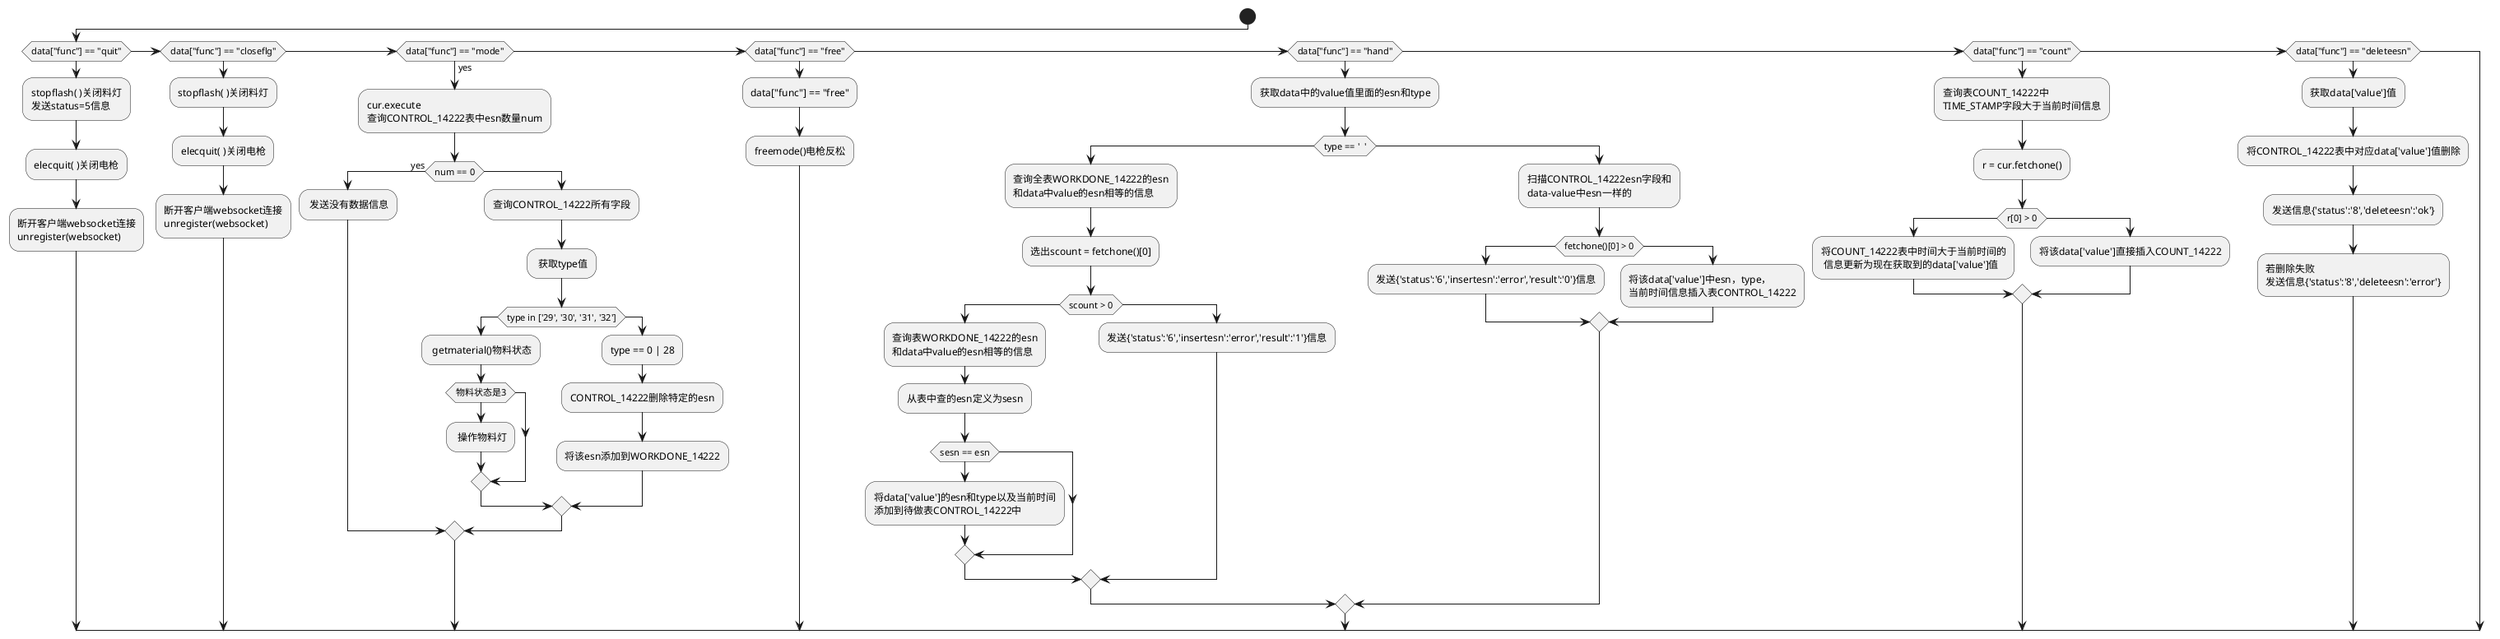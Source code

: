 @startuml
start
if (data["func"] == "quit")
  :stopflash( )关闭料灯
  发送status=5信息;
  :elecquit( )关闭电枪;
  :断开客户端websocket连接
  unregister(websocket);
elseif (data["func"] == "closeflg")
  :stopflash( )关闭料灯;
  :elecquit( )关闭电枪;
  :断开客户端websocket连接
  unregister(websocket);
elseif (data["func"] == "mode") then (yes)
  '---------------------------自动模式
  :cur.execute
  查询CONTROL_14222表中esn数量num;
  if (num == 0) then (yes)
  : 发送没有数据信息;
  else
  :查询CONTROL_14222所有字段;
  : 获取type值;
    if (type in ['29', '30', '31', '32'])
    : getmaterial()物料状态;
      if (物料状态是3)
      : 操作物料灯;
      endif
    else
    :type == 0 | 28;
    :CONTROL_14222删除特定的esn;
    :将该esn添加到WORKDONE_14222;
    endif
  endif
elseif (data["func"] == "free")
  '---------------------------电枪反松
  :data["func"] == "free";
  :freemode()电枪反松;
elseif (data["func"] == "hand")
  '---------------------------手动模式
  :获取data中的value值里面的esn和type;
  if (type == '  ')
    :查询全表WORKDONE_14222的esn
    和data中value的esn相等的信息;
    :选出scount = fetchone()[0];
    if (scount > 0)
      :查询表WORKDONE_14222的esn
      和data中value的esn相等的信息;
      :从表中查的esn定义为sesn;
      if (sesn == esn)
        :将data['value']的esn和type以及当前时间
        添加到待做表CONTROL_14222中;
       endif
    else
      :发送{'status':'6','insertesn':'error','result':'1'}信息;
    endif
  else
    :扫描CONTROL_14222esn字段和
    data-value中esn一样的;
    if (fetchone()[0] > 0)
      :发送{'status':'6','insertesn':'error','result':'0'}信息;
    else
      :将该data['value']中esn，type，
      当前时间信息插入表CONTROL_14222;
    endif
endif
elseif (data["func"] == "count")
  '---------------------------技术偏离
  :查询表COUNT_14222中
  TIME_STAMP字段大于当前时间信息;
  :r = cur.fetchone();
  if (r[0] > 0)
    :将COUNT_14222表中时间大于当前时间的
     信息更新为现在获取到的data['value']值;
  else
    :将该data['value']直接插入COUNT_14222;
  endif
elseif (data["func"] == "deleteesn")
  '---------------------------删除esn
  :获取data['value']值;
  :将CONTROL_14222表中对应data['value']值删除;
  :发送信息{'status':'8','deleteesn':'ok'};
  :若删除失败
  发送信息{'status':'8','deleteesn':'error'};
@enduml
